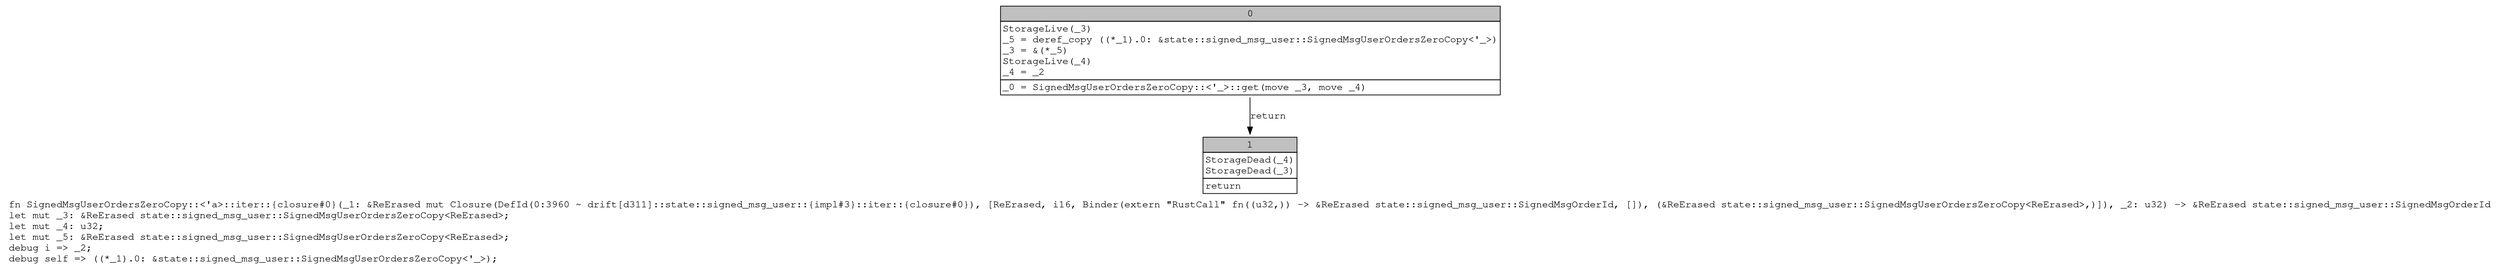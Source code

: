 digraph Mir_0_3960 {
    graph [fontname="Courier, monospace"];
    node [fontname="Courier, monospace"];
    edge [fontname="Courier, monospace"];
    label=<fn SignedMsgUserOrdersZeroCopy::&lt;'a&gt;::iter::{closure#0}(_1: &amp;ReErased mut Closure(DefId(0:3960 ~ drift[d311]::state::signed_msg_user::{impl#3}::iter::{closure#0}), [ReErased, i16, Binder(extern &quot;RustCall&quot; fn((u32,)) -&gt; &amp;ReErased state::signed_msg_user::SignedMsgOrderId, []), (&amp;ReErased state::signed_msg_user::SignedMsgUserOrdersZeroCopy&lt;ReErased&gt;,)]), _2: u32) -&gt; &amp;ReErased state::signed_msg_user::SignedMsgOrderId<br align="left"/>let mut _3: &amp;ReErased state::signed_msg_user::SignedMsgUserOrdersZeroCopy&lt;ReErased&gt;;<br align="left"/>let mut _4: u32;<br align="left"/>let mut _5: &amp;ReErased state::signed_msg_user::SignedMsgUserOrdersZeroCopy&lt;ReErased&gt;;<br align="left"/>debug i =&gt; _2;<br align="left"/>debug self =&gt; ((*_1).0: &amp;state::signed_msg_user::SignedMsgUserOrdersZeroCopy&lt;'_&gt;);<br align="left"/>>;
    bb0__0_3960 [shape="none", label=<<table border="0" cellborder="1" cellspacing="0"><tr><td bgcolor="gray" align="center" colspan="1">0</td></tr><tr><td align="left" balign="left">StorageLive(_3)<br/>_5 = deref_copy ((*_1).0: &amp;state::signed_msg_user::SignedMsgUserOrdersZeroCopy&lt;'_&gt;)<br/>_3 = &amp;(*_5)<br/>StorageLive(_4)<br/>_4 = _2<br/></td></tr><tr><td align="left">_0 = SignedMsgUserOrdersZeroCopy::&lt;'_&gt;::get(move _3, move _4)</td></tr></table>>];
    bb1__0_3960 [shape="none", label=<<table border="0" cellborder="1" cellspacing="0"><tr><td bgcolor="gray" align="center" colspan="1">1</td></tr><tr><td align="left" balign="left">StorageDead(_4)<br/>StorageDead(_3)<br/></td></tr><tr><td align="left">return</td></tr></table>>];
    bb0__0_3960 -> bb1__0_3960 [label="return"];
}
